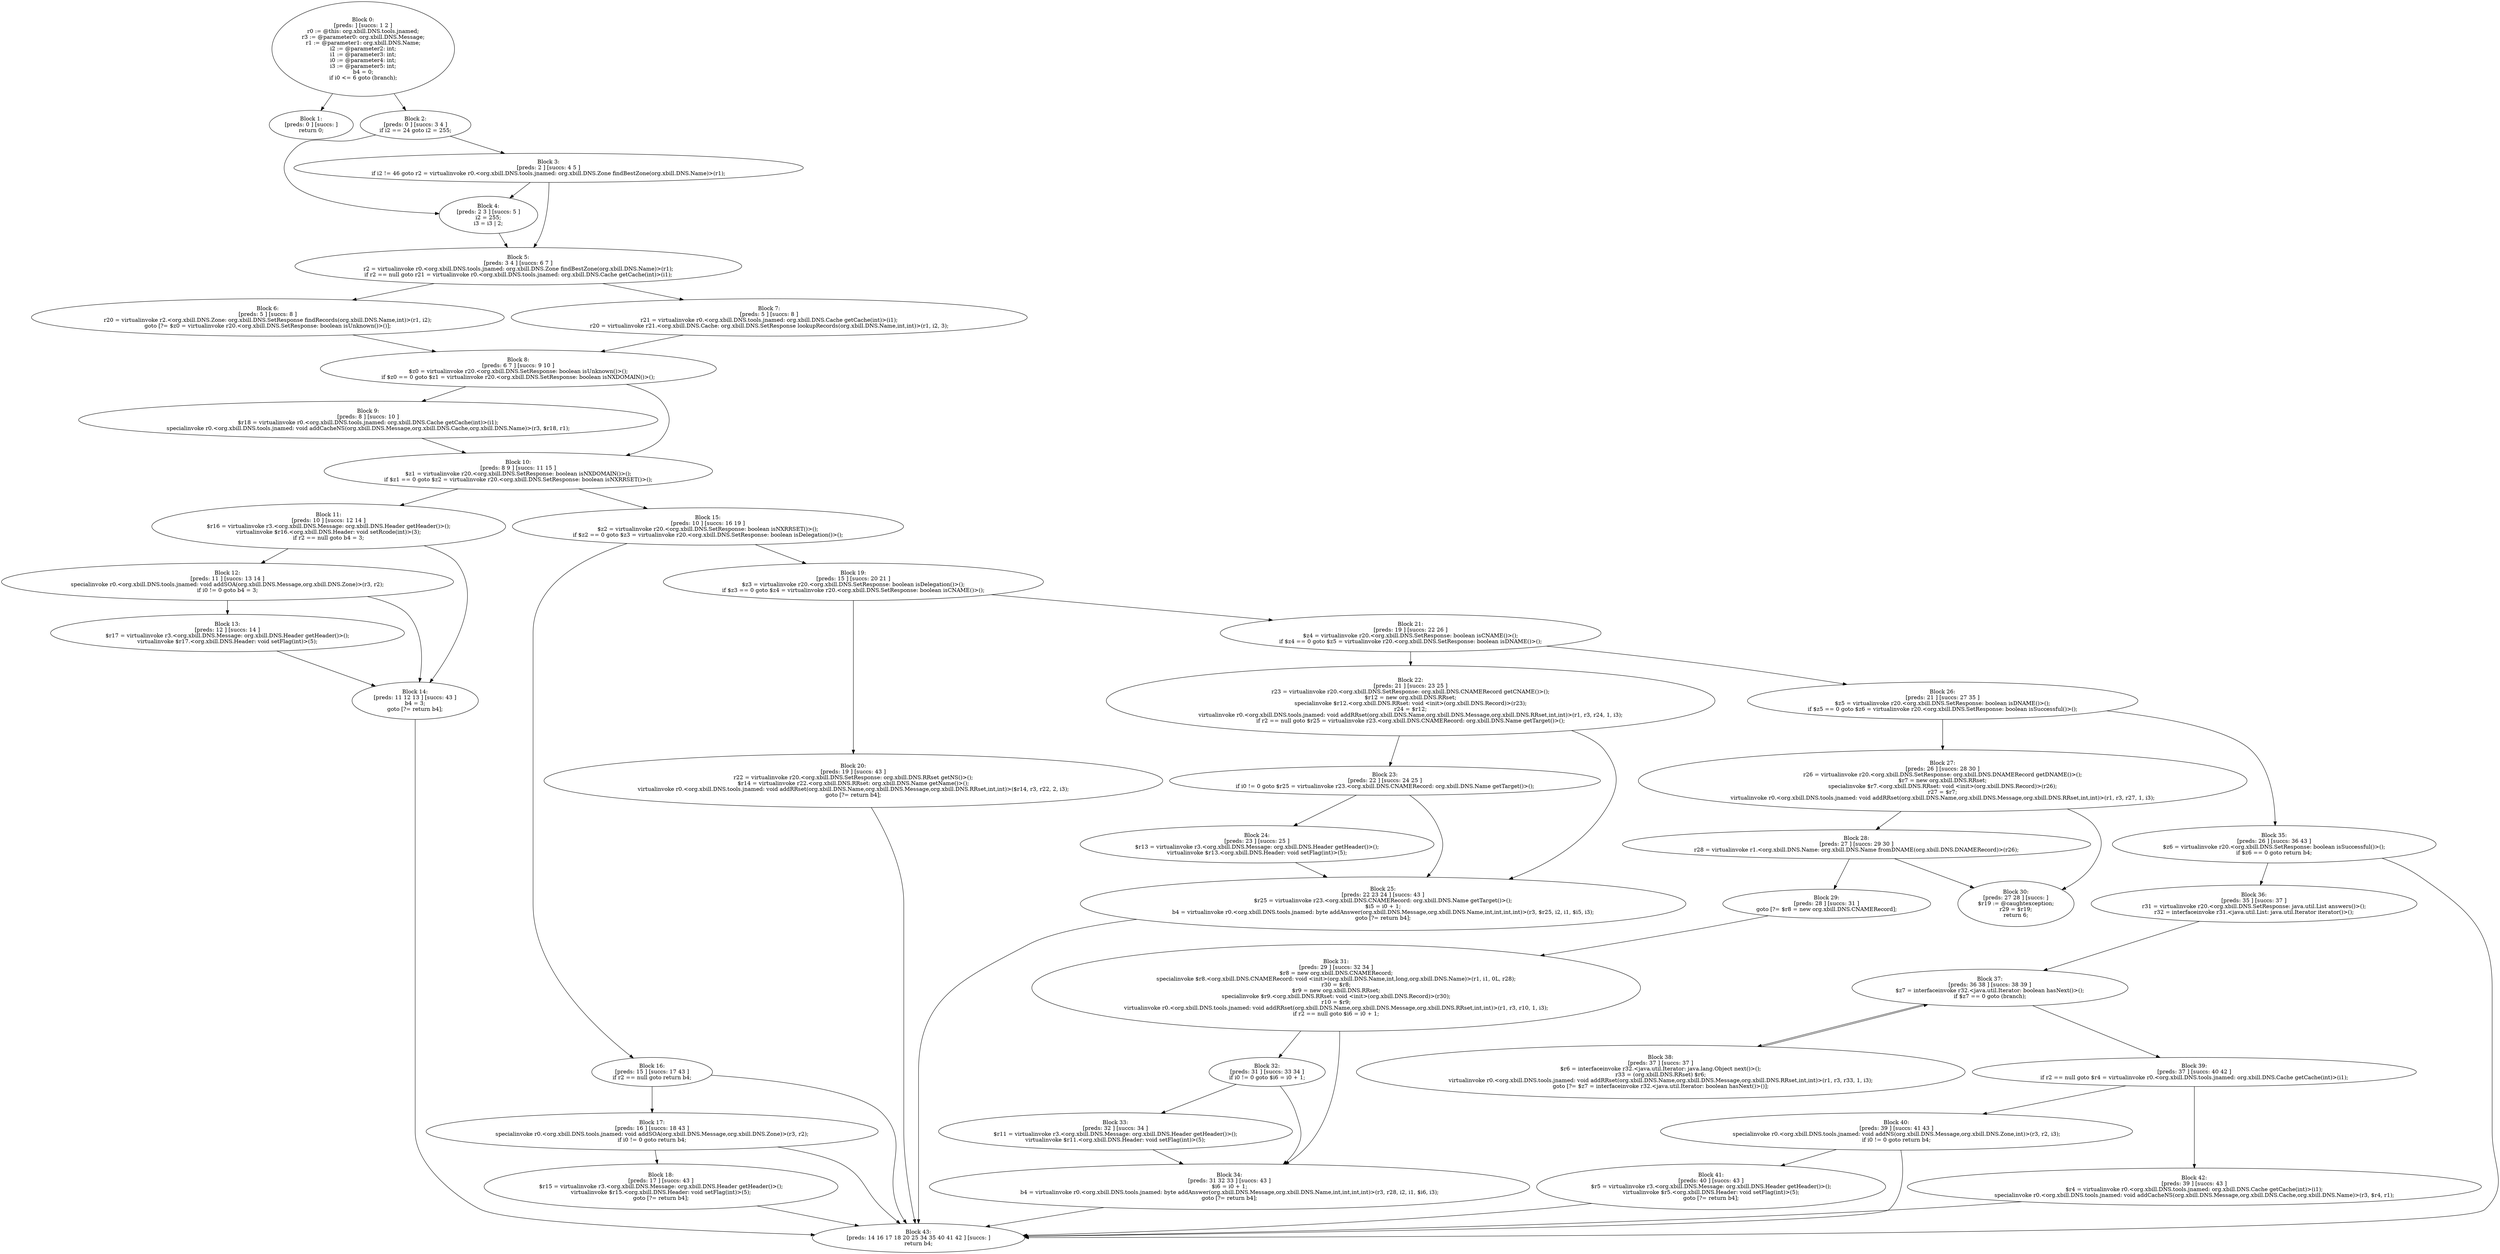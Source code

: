 digraph "unitGraph" {
    "Block 0:
[preds: ] [succs: 1 2 ]
r0 := @this: org.xbill.DNS.tools.jnamed;
r3 := @parameter0: org.xbill.DNS.Message;
r1 := @parameter1: org.xbill.DNS.Name;
i2 := @parameter2: int;
i1 := @parameter3: int;
i0 := @parameter4: int;
i3 := @parameter5: int;
b4 = 0;
if i0 <= 6 goto (branch);
"
    "Block 1:
[preds: 0 ] [succs: ]
return 0;
"
    "Block 2:
[preds: 0 ] [succs: 3 4 ]
if i2 == 24 goto i2 = 255;
"
    "Block 3:
[preds: 2 ] [succs: 4 5 ]
if i2 != 46 goto r2 = virtualinvoke r0.<org.xbill.DNS.tools.jnamed: org.xbill.DNS.Zone findBestZone(org.xbill.DNS.Name)>(r1);
"
    "Block 4:
[preds: 2 3 ] [succs: 5 ]
i2 = 255;
i3 = i3 | 2;
"
    "Block 5:
[preds: 3 4 ] [succs: 6 7 ]
r2 = virtualinvoke r0.<org.xbill.DNS.tools.jnamed: org.xbill.DNS.Zone findBestZone(org.xbill.DNS.Name)>(r1);
if r2 == null goto r21 = virtualinvoke r0.<org.xbill.DNS.tools.jnamed: org.xbill.DNS.Cache getCache(int)>(i1);
"
    "Block 6:
[preds: 5 ] [succs: 8 ]
r20 = virtualinvoke r2.<org.xbill.DNS.Zone: org.xbill.DNS.SetResponse findRecords(org.xbill.DNS.Name,int)>(r1, i2);
goto [?= $z0 = virtualinvoke r20.<org.xbill.DNS.SetResponse: boolean isUnknown()>()];
"
    "Block 7:
[preds: 5 ] [succs: 8 ]
r21 = virtualinvoke r0.<org.xbill.DNS.tools.jnamed: org.xbill.DNS.Cache getCache(int)>(i1);
r20 = virtualinvoke r21.<org.xbill.DNS.Cache: org.xbill.DNS.SetResponse lookupRecords(org.xbill.DNS.Name,int,int)>(r1, i2, 3);
"
    "Block 8:
[preds: 6 7 ] [succs: 9 10 ]
$z0 = virtualinvoke r20.<org.xbill.DNS.SetResponse: boolean isUnknown()>();
if $z0 == 0 goto $z1 = virtualinvoke r20.<org.xbill.DNS.SetResponse: boolean isNXDOMAIN()>();
"
    "Block 9:
[preds: 8 ] [succs: 10 ]
$r18 = virtualinvoke r0.<org.xbill.DNS.tools.jnamed: org.xbill.DNS.Cache getCache(int)>(i1);
specialinvoke r0.<org.xbill.DNS.tools.jnamed: void addCacheNS(org.xbill.DNS.Message,org.xbill.DNS.Cache,org.xbill.DNS.Name)>(r3, $r18, r1);
"
    "Block 10:
[preds: 8 9 ] [succs: 11 15 ]
$z1 = virtualinvoke r20.<org.xbill.DNS.SetResponse: boolean isNXDOMAIN()>();
if $z1 == 0 goto $z2 = virtualinvoke r20.<org.xbill.DNS.SetResponse: boolean isNXRRSET()>();
"
    "Block 11:
[preds: 10 ] [succs: 12 14 ]
$r16 = virtualinvoke r3.<org.xbill.DNS.Message: org.xbill.DNS.Header getHeader()>();
virtualinvoke $r16.<org.xbill.DNS.Header: void setRcode(int)>(3);
if r2 == null goto b4 = 3;
"
    "Block 12:
[preds: 11 ] [succs: 13 14 ]
specialinvoke r0.<org.xbill.DNS.tools.jnamed: void addSOA(org.xbill.DNS.Message,org.xbill.DNS.Zone)>(r3, r2);
if i0 != 0 goto b4 = 3;
"
    "Block 13:
[preds: 12 ] [succs: 14 ]
$r17 = virtualinvoke r3.<org.xbill.DNS.Message: org.xbill.DNS.Header getHeader()>();
virtualinvoke $r17.<org.xbill.DNS.Header: void setFlag(int)>(5);
"
    "Block 14:
[preds: 11 12 13 ] [succs: 43 ]
b4 = 3;
goto [?= return b4];
"
    "Block 15:
[preds: 10 ] [succs: 16 19 ]
$z2 = virtualinvoke r20.<org.xbill.DNS.SetResponse: boolean isNXRRSET()>();
if $z2 == 0 goto $z3 = virtualinvoke r20.<org.xbill.DNS.SetResponse: boolean isDelegation()>();
"
    "Block 16:
[preds: 15 ] [succs: 17 43 ]
if r2 == null goto return b4;
"
    "Block 17:
[preds: 16 ] [succs: 18 43 ]
specialinvoke r0.<org.xbill.DNS.tools.jnamed: void addSOA(org.xbill.DNS.Message,org.xbill.DNS.Zone)>(r3, r2);
if i0 != 0 goto return b4;
"
    "Block 18:
[preds: 17 ] [succs: 43 ]
$r15 = virtualinvoke r3.<org.xbill.DNS.Message: org.xbill.DNS.Header getHeader()>();
virtualinvoke $r15.<org.xbill.DNS.Header: void setFlag(int)>(5);
goto [?= return b4];
"
    "Block 19:
[preds: 15 ] [succs: 20 21 ]
$z3 = virtualinvoke r20.<org.xbill.DNS.SetResponse: boolean isDelegation()>();
if $z3 == 0 goto $z4 = virtualinvoke r20.<org.xbill.DNS.SetResponse: boolean isCNAME()>();
"
    "Block 20:
[preds: 19 ] [succs: 43 ]
r22 = virtualinvoke r20.<org.xbill.DNS.SetResponse: org.xbill.DNS.RRset getNS()>();
$r14 = virtualinvoke r22.<org.xbill.DNS.RRset: org.xbill.DNS.Name getName()>();
virtualinvoke r0.<org.xbill.DNS.tools.jnamed: void addRRset(org.xbill.DNS.Name,org.xbill.DNS.Message,org.xbill.DNS.RRset,int,int)>($r14, r3, r22, 2, i3);
goto [?= return b4];
"
    "Block 21:
[preds: 19 ] [succs: 22 26 ]
$z4 = virtualinvoke r20.<org.xbill.DNS.SetResponse: boolean isCNAME()>();
if $z4 == 0 goto $z5 = virtualinvoke r20.<org.xbill.DNS.SetResponse: boolean isDNAME()>();
"
    "Block 22:
[preds: 21 ] [succs: 23 25 ]
r23 = virtualinvoke r20.<org.xbill.DNS.SetResponse: org.xbill.DNS.CNAMERecord getCNAME()>();
$r12 = new org.xbill.DNS.RRset;
specialinvoke $r12.<org.xbill.DNS.RRset: void <init>(org.xbill.DNS.Record)>(r23);
r24 = $r12;
virtualinvoke r0.<org.xbill.DNS.tools.jnamed: void addRRset(org.xbill.DNS.Name,org.xbill.DNS.Message,org.xbill.DNS.RRset,int,int)>(r1, r3, r24, 1, i3);
if r2 == null goto $r25 = virtualinvoke r23.<org.xbill.DNS.CNAMERecord: org.xbill.DNS.Name getTarget()>();
"
    "Block 23:
[preds: 22 ] [succs: 24 25 ]
if i0 != 0 goto $r25 = virtualinvoke r23.<org.xbill.DNS.CNAMERecord: org.xbill.DNS.Name getTarget()>();
"
    "Block 24:
[preds: 23 ] [succs: 25 ]
$r13 = virtualinvoke r3.<org.xbill.DNS.Message: org.xbill.DNS.Header getHeader()>();
virtualinvoke $r13.<org.xbill.DNS.Header: void setFlag(int)>(5);
"
    "Block 25:
[preds: 22 23 24 ] [succs: 43 ]
$r25 = virtualinvoke r23.<org.xbill.DNS.CNAMERecord: org.xbill.DNS.Name getTarget()>();
$i5 = i0 + 1;
b4 = virtualinvoke r0.<org.xbill.DNS.tools.jnamed: byte addAnswer(org.xbill.DNS.Message,org.xbill.DNS.Name,int,int,int,int)>(r3, $r25, i2, i1, $i5, i3);
goto [?= return b4];
"
    "Block 26:
[preds: 21 ] [succs: 27 35 ]
$z5 = virtualinvoke r20.<org.xbill.DNS.SetResponse: boolean isDNAME()>();
if $z5 == 0 goto $z6 = virtualinvoke r20.<org.xbill.DNS.SetResponse: boolean isSuccessful()>();
"
    "Block 27:
[preds: 26 ] [succs: 28 30 ]
r26 = virtualinvoke r20.<org.xbill.DNS.SetResponse: org.xbill.DNS.DNAMERecord getDNAME()>();
$r7 = new org.xbill.DNS.RRset;
specialinvoke $r7.<org.xbill.DNS.RRset: void <init>(org.xbill.DNS.Record)>(r26);
r27 = $r7;
virtualinvoke r0.<org.xbill.DNS.tools.jnamed: void addRRset(org.xbill.DNS.Name,org.xbill.DNS.Message,org.xbill.DNS.RRset,int,int)>(r1, r3, r27, 1, i3);
"
    "Block 28:
[preds: 27 ] [succs: 29 30 ]
r28 = virtualinvoke r1.<org.xbill.DNS.Name: org.xbill.DNS.Name fromDNAME(org.xbill.DNS.DNAMERecord)>(r26);
"
    "Block 29:
[preds: 28 ] [succs: 31 ]
goto [?= $r8 = new org.xbill.DNS.CNAMERecord];
"
    "Block 30:
[preds: 27 28 ] [succs: ]
$r19 := @caughtexception;
r29 = $r19;
return 6;
"
    "Block 31:
[preds: 29 ] [succs: 32 34 ]
$r8 = new org.xbill.DNS.CNAMERecord;
specialinvoke $r8.<org.xbill.DNS.CNAMERecord: void <init>(org.xbill.DNS.Name,int,long,org.xbill.DNS.Name)>(r1, i1, 0L, r28);
r30 = $r8;
$r9 = new org.xbill.DNS.RRset;
specialinvoke $r9.<org.xbill.DNS.RRset: void <init>(org.xbill.DNS.Record)>(r30);
r10 = $r9;
virtualinvoke r0.<org.xbill.DNS.tools.jnamed: void addRRset(org.xbill.DNS.Name,org.xbill.DNS.Message,org.xbill.DNS.RRset,int,int)>(r1, r3, r10, 1, i3);
if r2 == null goto $i6 = i0 + 1;
"
    "Block 32:
[preds: 31 ] [succs: 33 34 ]
if i0 != 0 goto $i6 = i0 + 1;
"
    "Block 33:
[preds: 32 ] [succs: 34 ]
$r11 = virtualinvoke r3.<org.xbill.DNS.Message: org.xbill.DNS.Header getHeader()>();
virtualinvoke $r11.<org.xbill.DNS.Header: void setFlag(int)>(5);
"
    "Block 34:
[preds: 31 32 33 ] [succs: 43 ]
$i6 = i0 + 1;
b4 = virtualinvoke r0.<org.xbill.DNS.tools.jnamed: byte addAnswer(org.xbill.DNS.Message,org.xbill.DNS.Name,int,int,int,int)>(r3, r28, i2, i1, $i6, i3);
goto [?= return b4];
"
    "Block 35:
[preds: 26 ] [succs: 36 43 ]
$z6 = virtualinvoke r20.<org.xbill.DNS.SetResponse: boolean isSuccessful()>();
if $z6 == 0 goto return b4;
"
    "Block 36:
[preds: 35 ] [succs: 37 ]
r31 = virtualinvoke r20.<org.xbill.DNS.SetResponse: java.util.List answers()>();
r32 = interfaceinvoke r31.<java.util.List: java.util.Iterator iterator()>();
"
    "Block 37:
[preds: 36 38 ] [succs: 38 39 ]
$z7 = interfaceinvoke r32.<java.util.Iterator: boolean hasNext()>();
if $z7 == 0 goto (branch);
"
    "Block 38:
[preds: 37 ] [succs: 37 ]
$r6 = interfaceinvoke r32.<java.util.Iterator: java.lang.Object next()>();
r33 = (org.xbill.DNS.RRset) $r6;
virtualinvoke r0.<org.xbill.DNS.tools.jnamed: void addRRset(org.xbill.DNS.Name,org.xbill.DNS.Message,org.xbill.DNS.RRset,int,int)>(r1, r3, r33, 1, i3);
goto [?= $z7 = interfaceinvoke r32.<java.util.Iterator: boolean hasNext()>()];
"
    "Block 39:
[preds: 37 ] [succs: 40 42 ]
if r2 == null goto $r4 = virtualinvoke r0.<org.xbill.DNS.tools.jnamed: org.xbill.DNS.Cache getCache(int)>(i1);
"
    "Block 40:
[preds: 39 ] [succs: 41 43 ]
specialinvoke r0.<org.xbill.DNS.tools.jnamed: void addNS(org.xbill.DNS.Message,org.xbill.DNS.Zone,int)>(r3, r2, i3);
if i0 != 0 goto return b4;
"
    "Block 41:
[preds: 40 ] [succs: 43 ]
$r5 = virtualinvoke r3.<org.xbill.DNS.Message: org.xbill.DNS.Header getHeader()>();
virtualinvoke $r5.<org.xbill.DNS.Header: void setFlag(int)>(5);
goto [?= return b4];
"
    "Block 42:
[preds: 39 ] [succs: 43 ]
$r4 = virtualinvoke r0.<org.xbill.DNS.tools.jnamed: org.xbill.DNS.Cache getCache(int)>(i1);
specialinvoke r0.<org.xbill.DNS.tools.jnamed: void addCacheNS(org.xbill.DNS.Message,org.xbill.DNS.Cache,org.xbill.DNS.Name)>(r3, $r4, r1);
"
    "Block 43:
[preds: 14 16 17 18 20 25 34 35 40 41 42 ] [succs: ]
return b4;
"
    "Block 0:
[preds: ] [succs: 1 2 ]
r0 := @this: org.xbill.DNS.tools.jnamed;
r3 := @parameter0: org.xbill.DNS.Message;
r1 := @parameter1: org.xbill.DNS.Name;
i2 := @parameter2: int;
i1 := @parameter3: int;
i0 := @parameter4: int;
i3 := @parameter5: int;
b4 = 0;
if i0 <= 6 goto (branch);
"->"Block 1:
[preds: 0 ] [succs: ]
return 0;
";
    "Block 0:
[preds: ] [succs: 1 2 ]
r0 := @this: org.xbill.DNS.tools.jnamed;
r3 := @parameter0: org.xbill.DNS.Message;
r1 := @parameter1: org.xbill.DNS.Name;
i2 := @parameter2: int;
i1 := @parameter3: int;
i0 := @parameter4: int;
i3 := @parameter5: int;
b4 = 0;
if i0 <= 6 goto (branch);
"->"Block 2:
[preds: 0 ] [succs: 3 4 ]
if i2 == 24 goto i2 = 255;
";
    "Block 2:
[preds: 0 ] [succs: 3 4 ]
if i2 == 24 goto i2 = 255;
"->"Block 3:
[preds: 2 ] [succs: 4 5 ]
if i2 != 46 goto r2 = virtualinvoke r0.<org.xbill.DNS.tools.jnamed: org.xbill.DNS.Zone findBestZone(org.xbill.DNS.Name)>(r1);
";
    "Block 2:
[preds: 0 ] [succs: 3 4 ]
if i2 == 24 goto i2 = 255;
"->"Block 4:
[preds: 2 3 ] [succs: 5 ]
i2 = 255;
i3 = i3 | 2;
";
    "Block 3:
[preds: 2 ] [succs: 4 5 ]
if i2 != 46 goto r2 = virtualinvoke r0.<org.xbill.DNS.tools.jnamed: org.xbill.DNS.Zone findBestZone(org.xbill.DNS.Name)>(r1);
"->"Block 4:
[preds: 2 3 ] [succs: 5 ]
i2 = 255;
i3 = i3 | 2;
";
    "Block 3:
[preds: 2 ] [succs: 4 5 ]
if i2 != 46 goto r2 = virtualinvoke r0.<org.xbill.DNS.tools.jnamed: org.xbill.DNS.Zone findBestZone(org.xbill.DNS.Name)>(r1);
"->"Block 5:
[preds: 3 4 ] [succs: 6 7 ]
r2 = virtualinvoke r0.<org.xbill.DNS.tools.jnamed: org.xbill.DNS.Zone findBestZone(org.xbill.DNS.Name)>(r1);
if r2 == null goto r21 = virtualinvoke r0.<org.xbill.DNS.tools.jnamed: org.xbill.DNS.Cache getCache(int)>(i1);
";
    "Block 4:
[preds: 2 3 ] [succs: 5 ]
i2 = 255;
i3 = i3 | 2;
"->"Block 5:
[preds: 3 4 ] [succs: 6 7 ]
r2 = virtualinvoke r0.<org.xbill.DNS.tools.jnamed: org.xbill.DNS.Zone findBestZone(org.xbill.DNS.Name)>(r1);
if r2 == null goto r21 = virtualinvoke r0.<org.xbill.DNS.tools.jnamed: org.xbill.DNS.Cache getCache(int)>(i1);
";
    "Block 5:
[preds: 3 4 ] [succs: 6 7 ]
r2 = virtualinvoke r0.<org.xbill.DNS.tools.jnamed: org.xbill.DNS.Zone findBestZone(org.xbill.DNS.Name)>(r1);
if r2 == null goto r21 = virtualinvoke r0.<org.xbill.DNS.tools.jnamed: org.xbill.DNS.Cache getCache(int)>(i1);
"->"Block 6:
[preds: 5 ] [succs: 8 ]
r20 = virtualinvoke r2.<org.xbill.DNS.Zone: org.xbill.DNS.SetResponse findRecords(org.xbill.DNS.Name,int)>(r1, i2);
goto [?= $z0 = virtualinvoke r20.<org.xbill.DNS.SetResponse: boolean isUnknown()>()];
";
    "Block 5:
[preds: 3 4 ] [succs: 6 7 ]
r2 = virtualinvoke r0.<org.xbill.DNS.tools.jnamed: org.xbill.DNS.Zone findBestZone(org.xbill.DNS.Name)>(r1);
if r2 == null goto r21 = virtualinvoke r0.<org.xbill.DNS.tools.jnamed: org.xbill.DNS.Cache getCache(int)>(i1);
"->"Block 7:
[preds: 5 ] [succs: 8 ]
r21 = virtualinvoke r0.<org.xbill.DNS.tools.jnamed: org.xbill.DNS.Cache getCache(int)>(i1);
r20 = virtualinvoke r21.<org.xbill.DNS.Cache: org.xbill.DNS.SetResponse lookupRecords(org.xbill.DNS.Name,int,int)>(r1, i2, 3);
";
    "Block 6:
[preds: 5 ] [succs: 8 ]
r20 = virtualinvoke r2.<org.xbill.DNS.Zone: org.xbill.DNS.SetResponse findRecords(org.xbill.DNS.Name,int)>(r1, i2);
goto [?= $z0 = virtualinvoke r20.<org.xbill.DNS.SetResponse: boolean isUnknown()>()];
"->"Block 8:
[preds: 6 7 ] [succs: 9 10 ]
$z0 = virtualinvoke r20.<org.xbill.DNS.SetResponse: boolean isUnknown()>();
if $z0 == 0 goto $z1 = virtualinvoke r20.<org.xbill.DNS.SetResponse: boolean isNXDOMAIN()>();
";
    "Block 7:
[preds: 5 ] [succs: 8 ]
r21 = virtualinvoke r0.<org.xbill.DNS.tools.jnamed: org.xbill.DNS.Cache getCache(int)>(i1);
r20 = virtualinvoke r21.<org.xbill.DNS.Cache: org.xbill.DNS.SetResponse lookupRecords(org.xbill.DNS.Name,int,int)>(r1, i2, 3);
"->"Block 8:
[preds: 6 7 ] [succs: 9 10 ]
$z0 = virtualinvoke r20.<org.xbill.DNS.SetResponse: boolean isUnknown()>();
if $z0 == 0 goto $z1 = virtualinvoke r20.<org.xbill.DNS.SetResponse: boolean isNXDOMAIN()>();
";
    "Block 8:
[preds: 6 7 ] [succs: 9 10 ]
$z0 = virtualinvoke r20.<org.xbill.DNS.SetResponse: boolean isUnknown()>();
if $z0 == 0 goto $z1 = virtualinvoke r20.<org.xbill.DNS.SetResponse: boolean isNXDOMAIN()>();
"->"Block 9:
[preds: 8 ] [succs: 10 ]
$r18 = virtualinvoke r0.<org.xbill.DNS.tools.jnamed: org.xbill.DNS.Cache getCache(int)>(i1);
specialinvoke r0.<org.xbill.DNS.tools.jnamed: void addCacheNS(org.xbill.DNS.Message,org.xbill.DNS.Cache,org.xbill.DNS.Name)>(r3, $r18, r1);
";
    "Block 8:
[preds: 6 7 ] [succs: 9 10 ]
$z0 = virtualinvoke r20.<org.xbill.DNS.SetResponse: boolean isUnknown()>();
if $z0 == 0 goto $z1 = virtualinvoke r20.<org.xbill.DNS.SetResponse: boolean isNXDOMAIN()>();
"->"Block 10:
[preds: 8 9 ] [succs: 11 15 ]
$z1 = virtualinvoke r20.<org.xbill.DNS.SetResponse: boolean isNXDOMAIN()>();
if $z1 == 0 goto $z2 = virtualinvoke r20.<org.xbill.DNS.SetResponse: boolean isNXRRSET()>();
";
    "Block 9:
[preds: 8 ] [succs: 10 ]
$r18 = virtualinvoke r0.<org.xbill.DNS.tools.jnamed: org.xbill.DNS.Cache getCache(int)>(i1);
specialinvoke r0.<org.xbill.DNS.tools.jnamed: void addCacheNS(org.xbill.DNS.Message,org.xbill.DNS.Cache,org.xbill.DNS.Name)>(r3, $r18, r1);
"->"Block 10:
[preds: 8 9 ] [succs: 11 15 ]
$z1 = virtualinvoke r20.<org.xbill.DNS.SetResponse: boolean isNXDOMAIN()>();
if $z1 == 0 goto $z2 = virtualinvoke r20.<org.xbill.DNS.SetResponse: boolean isNXRRSET()>();
";
    "Block 10:
[preds: 8 9 ] [succs: 11 15 ]
$z1 = virtualinvoke r20.<org.xbill.DNS.SetResponse: boolean isNXDOMAIN()>();
if $z1 == 0 goto $z2 = virtualinvoke r20.<org.xbill.DNS.SetResponse: boolean isNXRRSET()>();
"->"Block 11:
[preds: 10 ] [succs: 12 14 ]
$r16 = virtualinvoke r3.<org.xbill.DNS.Message: org.xbill.DNS.Header getHeader()>();
virtualinvoke $r16.<org.xbill.DNS.Header: void setRcode(int)>(3);
if r2 == null goto b4 = 3;
";
    "Block 10:
[preds: 8 9 ] [succs: 11 15 ]
$z1 = virtualinvoke r20.<org.xbill.DNS.SetResponse: boolean isNXDOMAIN()>();
if $z1 == 0 goto $z2 = virtualinvoke r20.<org.xbill.DNS.SetResponse: boolean isNXRRSET()>();
"->"Block 15:
[preds: 10 ] [succs: 16 19 ]
$z2 = virtualinvoke r20.<org.xbill.DNS.SetResponse: boolean isNXRRSET()>();
if $z2 == 0 goto $z3 = virtualinvoke r20.<org.xbill.DNS.SetResponse: boolean isDelegation()>();
";
    "Block 11:
[preds: 10 ] [succs: 12 14 ]
$r16 = virtualinvoke r3.<org.xbill.DNS.Message: org.xbill.DNS.Header getHeader()>();
virtualinvoke $r16.<org.xbill.DNS.Header: void setRcode(int)>(3);
if r2 == null goto b4 = 3;
"->"Block 12:
[preds: 11 ] [succs: 13 14 ]
specialinvoke r0.<org.xbill.DNS.tools.jnamed: void addSOA(org.xbill.DNS.Message,org.xbill.DNS.Zone)>(r3, r2);
if i0 != 0 goto b4 = 3;
";
    "Block 11:
[preds: 10 ] [succs: 12 14 ]
$r16 = virtualinvoke r3.<org.xbill.DNS.Message: org.xbill.DNS.Header getHeader()>();
virtualinvoke $r16.<org.xbill.DNS.Header: void setRcode(int)>(3);
if r2 == null goto b4 = 3;
"->"Block 14:
[preds: 11 12 13 ] [succs: 43 ]
b4 = 3;
goto [?= return b4];
";
    "Block 12:
[preds: 11 ] [succs: 13 14 ]
specialinvoke r0.<org.xbill.DNS.tools.jnamed: void addSOA(org.xbill.DNS.Message,org.xbill.DNS.Zone)>(r3, r2);
if i0 != 0 goto b4 = 3;
"->"Block 13:
[preds: 12 ] [succs: 14 ]
$r17 = virtualinvoke r3.<org.xbill.DNS.Message: org.xbill.DNS.Header getHeader()>();
virtualinvoke $r17.<org.xbill.DNS.Header: void setFlag(int)>(5);
";
    "Block 12:
[preds: 11 ] [succs: 13 14 ]
specialinvoke r0.<org.xbill.DNS.tools.jnamed: void addSOA(org.xbill.DNS.Message,org.xbill.DNS.Zone)>(r3, r2);
if i0 != 0 goto b4 = 3;
"->"Block 14:
[preds: 11 12 13 ] [succs: 43 ]
b4 = 3;
goto [?= return b4];
";
    "Block 13:
[preds: 12 ] [succs: 14 ]
$r17 = virtualinvoke r3.<org.xbill.DNS.Message: org.xbill.DNS.Header getHeader()>();
virtualinvoke $r17.<org.xbill.DNS.Header: void setFlag(int)>(5);
"->"Block 14:
[preds: 11 12 13 ] [succs: 43 ]
b4 = 3;
goto [?= return b4];
";
    "Block 14:
[preds: 11 12 13 ] [succs: 43 ]
b4 = 3;
goto [?= return b4];
"->"Block 43:
[preds: 14 16 17 18 20 25 34 35 40 41 42 ] [succs: ]
return b4;
";
    "Block 15:
[preds: 10 ] [succs: 16 19 ]
$z2 = virtualinvoke r20.<org.xbill.DNS.SetResponse: boolean isNXRRSET()>();
if $z2 == 0 goto $z3 = virtualinvoke r20.<org.xbill.DNS.SetResponse: boolean isDelegation()>();
"->"Block 16:
[preds: 15 ] [succs: 17 43 ]
if r2 == null goto return b4;
";
    "Block 15:
[preds: 10 ] [succs: 16 19 ]
$z2 = virtualinvoke r20.<org.xbill.DNS.SetResponse: boolean isNXRRSET()>();
if $z2 == 0 goto $z3 = virtualinvoke r20.<org.xbill.DNS.SetResponse: boolean isDelegation()>();
"->"Block 19:
[preds: 15 ] [succs: 20 21 ]
$z3 = virtualinvoke r20.<org.xbill.DNS.SetResponse: boolean isDelegation()>();
if $z3 == 0 goto $z4 = virtualinvoke r20.<org.xbill.DNS.SetResponse: boolean isCNAME()>();
";
    "Block 16:
[preds: 15 ] [succs: 17 43 ]
if r2 == null goto return b4;
"->"Block 17:
[preds: 16 ] [succs: 18 43 ]
specialinvoke r0.<org.xbill.DNS.tools.jnamed: void addSOA(org.xbill.DNS.Message,org.xbill.DNS.Zone)>(r3, r2);
if i0 != 0 goto return b4;
";
    "Block 16:
[preds: 15 ] [succs: 17 43 ]
if r2 == null goto return b4;
"->"Block 43:
[preds: 14 16 17 18 20 25 34 35 40 41 42 ] [succs: ]
return b4;
";
    "Block 17:
[preds: 16 ] [succs: 18 43 ]
specialinvoke r0.<org.xbill.DNS.tools.jnamed: void addSOA(org.xbill.DNS.Message,org.xbill.DNS.Zone)>(r3, r2);
if i0 != 0 goto return b4;
"->"Block 18:
[preds: 17 ] [succs: 43 ]
$r15 = virtualinvoke r3.<org.xbill.DNS.Message: org.xbill.DNS.Header getHeader()>();
virtualinvoke $r15.<org.xbill.DNS.Header: void setFlag(int)>(5);
goto [?= return b4];
";
    "Block 17:
[preds: 16 ] [succs: 18 43 ]
specialinvoke r0.<org.xbill.DNS.tools.jnamed: void addSOA(org.xbill.DNS.Message,org.xbill.DNS.Zone)>(r3, r2);
if i0 != 0 goto return b4;
"->"Block 43:
[preds: 14 16 17 18 20 25 34 35 40 41 42 ] [succs: ]
return b4;
";
    "Block 18:
[preds: 17 ] [succs: 43 ]
$r15 = virtualinvoke r3.<org.xbill.DNS.Message: org.xbill.DNS.Header getHeader()>();
virtualinvoke $r15.<org.xbill.DNS.Header: void setFlag(int)>(5);
goto [?= return b4];
"->"Block 43:
[preds: 14 16 17 18 20 25 34 35 40 41 42 ] [succs: ]
return b4;
";
    "Block 19:
[preds: 15 ] [succs: 20 21 ]
$z3 = virtualinvoke r20.<org.xbill.DNS.SetResponse: boolean isDelegation()>();
if $z3 == 0 goto $z4 = virtualinvoke r20.<org.xbill.DNS.SetResponse: boolean isCNAME()>();
"->"Block 20:
[preds: 19 ] [succs: 43 ]
r22 = virtualinvoke r20.<org.xbill.DNS.SetResponse: org.xbill.DNS.RRset getNS()>();
$r14 = virtualinvoke r22.<org.xbill.DNS.RRset: org.xbill.DNS.Name getName()>();
virtualinvoke r0.<org.xbill.DNS.tools.jnamed: void addRRset(org.xbill.DNS.Name,org.xbill.DNS.Message,org.xbill.DNS.RRset,int,int)>($r14, r3, r22, 2, i3);
goto [?= return b4];
";
    "Block 19:
[preds: 15 ] [succs: 20 21 ]
$z3 = virtualinvoke r20.<org.xbill.DNS.SetResponse: boolean isDelegation()>();
if $z3 == 0 goto $z4 = virtualinvoke r20.<org.xbill.DNS.SetResponse: boolean isCNAME()>();
"->"Block 21:
[preds: 19 ] [succs: 22 26 ]
$z4 = virtualinvoke r20.<org.xbill.DNS.SetResponse: boolean isCNAME()>();
if $z4 == 0 goto $z5 = virtualinvoke r20.<org.xbill.DNS.SetResponse: boolean isDNAME()>();
";
    "Block 20:
[preds: 19 ] [succs: 43 ]
r22 = virtualinvoke r20.<org.xbill.DNS.SetResponse: org.xbill.DNS.RRset getNS()>();
$r14 = virtualinvoke r22.<org.xbill.DNS.RRset: org.xbill.DNS.Name getName()>();
virtualinvoke r0.<org.xbill.DNS.tools.jnamed: void addRRset(org.xbill.DNS.Name,org.xbill.DNS.Message,org.xbill.DNS.RRset,int,int)>($r14, r3, r22, 2, i3);
goto [?= return b4];
"->"Block 43:
[preds: 14 16 17 18 20 25 34 35 40 41 42 ] [succs: ]
return b4;
";
    "Block 21:
[preds: 19 ] [succs: 22 26 ]
$z4 = virtualinvoke r20.<org.xbill.DNS.SetResponse: boolean isCNAME()>();
if $z4 == 0 goto $z5 = virtualinvoke r20.<org.xbill.DNS.SetResponse: boolean isDNAME()>();
"->"Block 22:
[preds: 21 ] [succs: 23 25 ]
r23 = virtualinvoke r20.<org.xbill.DNS.SetResponse: org.xbill.DNS.CNAMERecord getCNAME()>();
$r12 = new org.xbill.DNS.RRset;
specialinvoke $r12.<org.xbill.DNS.RRset: void <init>(org.xbill.DNS.Record)>(r23);
r24 = $r12;
virtualinvoke r0.<org.xbill.DNS.tools.jnamed: void addRRset(org.xbill.DNS.Name,org.xbill.DNS.Message,org.xbill.DNS.RRset,int,int)>(r1, r3, r24, 1, i3);
if r2 == null goto $r25 = virtualinvoke r23.<org.xbill.DNS.CNAMERecord: org.xbill.DNS.Name getTarget()>();
";
    "Block 21:
[preds: 19 ] [succs: 22 26 ]
$z4 = virtualinvoke r20.<org.xbill.DNS.SetResponse: boolean isCNAME()>();
if $z4 == 0 goto $z5 = virtualinvoke r20.<org.xbill.DNS.SetResponse: boolean isDNAME()>();
"->"Block 26:
[preds: 21 ] [succs: 27 35 ]
$z5 = virtualinvoke r20.<org.xbill.DNS.SetResponse: boolean isDNAME()>();
if $z5 == 0 goto $z6 = virtualinvoke r20.<org.xbill.DNS.SetResponse: boolean isSuccessful()>();
";
    "Block 22:
[preds: 21 ] [succs: 23 25 ]
r23 = virtualinvoke r20.<org.xbill.DNS.SetResponse: org.xbill.DNS.CNAMERecord getCNAME()>();
$r12 = new org.xbill.DNS.RRset;
specialinvoke $r12.<org.xbill.DNS.RRset: void <init>(org.xbill.DNS.Record)>(r23);
r24 = $r12;
virtualinvoke r0.<org.xbill.DNS.tools.jnamed: void addRRset(org.xbill.DNS.Name,org.xbill.DNS.Message,org.xbill.DNS.RRset,int,int)>(r1, r3, r24, 1, i3);
if r2 == null goto $r25 = virtualinvoke r23.<org.xbill.DNS.CNAMERecord: org.xbill.DNS.Name getTarget()>();
"->"Block 23:
[preds: 22 ] [succs: 24 25 ]
if i0 != 0 goto $r25 = virtualinvoke r23.<org.xbill.DNS.CNAMERecord: org.xbill.DNS.Name getTarget()>();
";
    "Block 22:
[preds: 21 ] [succs: 23 25 ]
r23 = virtualinvoke r20.<org.xbill.DNS.SetResponse: org.xbill.DNS.CNAMERecord getCNAME()>();
$r12 = new org.xbill.DNS.RRset;
specialinvoke $r12.<org.xbill.DNS.RRset: void <init>(org.xbill.DNS.Record)>(r23);
r24 = $r12;
virtualinvoke r0.<org.xbill.DNS.tools.jnamed: void addRRset(org.xbill.DNS.Name,org.xbill.DNS.Message,org.xbill.DNS.RRset,int,int)>(r1, r3, r24, 1, i3);
if r2 == null goto $r25 = virtualinvoke r23.<org.xbill.DNS.CNAMERecord: org.xbill.DNS.Name getTarget()>();
"->"Block 25:
[preds: 22 23 24 ] [succs: 43 ]
$r25 = virtualinvoke r23.<org.xbill.DNS.CNAMERecord: org.xbill.DNS.Name getTarget()>();
$i5 = i0 + 1;
b4 = virtualinvoke r0.<org.xbill.DNS.tools.jnamed: byte addAnswer(org.xbill.DNS.Message,org.xbill.DNS.Name,int,int,int,int)>(r3, $r25, i2, i1, $i5, i3);
goto [?= return b4];
";
    "Block 23:
[preds: 22 ] [succs: 24 25 ]
if i0 != 0 goto $r25 = virtualinvoke r23.<org.xbill.DNS.CNAMERecord: org.xbill.DNS.Name getTarget()>();
"->"Block 24:
[preds: 23 ] [succs: 25 ]
$r13 = virtualinvoke r3.<org.xbill.DNS.Message: org.xbill.DNS.Header getHeader()>();
virtualinvoke $r13.<org.xbill.DNS.Header: void setFlag(int)>(5);
";
    "Block 23:
[preds: 22 ] [succs: 24 25 ]
if i0 != 0 goto $r25 = virtualinvoke r23.<org.xbill.DNS.CNAMERecord: org.xbill.DNS.Name getTarget()>();
"->"Block 25:
[preds: 22 23 24 ] [succs: 43 ]
$r25 = virtualinvoke r23.<org.xbill.DNS.CNAMERecord: org.xbill.DNS.Name getTarget()>();
$i5 = i0 + 1;
b4 = virtualinvoke r0.<org.xbill.DNS.tools.jnamed: byte addAnswer(org.xbill.DNS.Message,org.xbill.DNS.Name,int,int,int,int)>(r3, $r25, i2, i1, $i5, i3);
goto [?= return b4];
";
    "Block 24:
[preds: 23 ] [succs: 25 ]
$r13 = virtualinvoke r3.<org.xbill.DNS.Message: org.xbill.DNS.Header getHeader()>();
virtualinvoke $r13.<org.xbill.DNS.Header: void setFlag(int)>(5);
"->"Block 25:
[preds: 22 23 24 ] [succs: 43 ]
$r25 = virtualinvoke r23.<org.xbill.DNS.CNAMERecord: org.xbill.DNS.Name getTarget()>();
$i5 = i0 + 1;
b4 = virtualinvoke r0.<org.xbill.DNS.tools.jnamed: byte addAnswer(org.xbill.DNS.Message,org.xbill.DNS.Name,int,int,int,int)>(r3, $r25, i2, i1, $i5, i3);
goto [?= return b4];
";
    "Block 25:
[preds: 22 23 24 ] [succs: 43 ]
$r25 = virtualinvoke r23.<org.xbill.DNS.CNAMERecord: org.xbill.DNS.Name getTarget()>();
$i5 = i0 + 1;
b4 = virtualinvoke r0.<org.xbill.DNS.tools.jnamed: byte addAnswer(org.xbill.DNS.Message,org.xbill.DNS.Name,int,int,int,int)>(r3, $r25, i2, i1, $i5, i3);
goto [?= return b4];
"->"Block 43:
[preds: 14 16 17 18 20 25 34 35 40 41 42 ] [succs: ]
return b4;
";
    "Block 26:
[preds: 21 ] [succs: 27 35 ]
$z5 = virtualinvoke r20.<org.xbill.DNS.SetResponse: boolean isDNAME()>();
if $z5 == 0 goto $z6 = virtualinvoke r20.<org.xbill.DNS.SetResponse: boolean isSuccessful()>();
"->"Block 27:
[preds: 26 ] [succs: 28 30 ]
r26 = virtualinvoke r20.<org.xbill.DNS.SetResponse: org.xbill.DNS.DNAMERecord getDNAME()>();
$r7 = new org.xbill.DNS.RRset;
specialinvoke $r7.<org.xbill.DNS.RRset: void <init>(org.xbill.DNS.Record)>(r26);
r27 = $r7;
virtualinvoke r0.<org.xbill.DNS.tools.jnamed: void addRRset(org.xbill.DNS.Name,org.xbill.DNS.Message,org.xbill.DNS.RRset,int,int)>(r1, r3, r27, 1, i3);
";
    "Block 26:
[preds: 21 ] [succs: 27 35 ]
$z5 = virtualinvoke r20.<org.xbill.DNS.SetResponse: boolean isDNAME()>();
if $z5 == 0 goto $z6 = virtualinvoke r20.<org.xbill.DNS.SetResponse: boolean isSuccessful()>();
"->"Block 35:
[preds: 26 ] [succs: 36 43 ]
$z6 = virtualinvoke r20.<org.xbill.DNS.SetResponse: boolean isSuccessful()>();
if $z6 == 0 goto return b4;
";
    "Block 27:
[preds: 26 ] [succs: 28 30 ]
r26 = virtualinvoke r20.<org.xbill.DNS.SetResponse: org.xbill.DNS.DNAMERecord getDNAME()>();
$r7 = new org.xbill.DNS.RRset;
specialinvoke $r7.<org.xbill.DNS.RRset: void <init>(org.xbill.DNS.Record)>(r26);
r27 = $r7;
virtualinvoke r0.<org.xbill.DNS.tools.jnamed: void addRRset(org.xbill.DNS.Name,org.xbill.DNS.Message,org.xbill.DNS.RRset,int,int)>(r1, r3, r27, 1, i3);
"->"Block 28:
[preds: 27 ] [succs: 29 30 ]
r28 = virtualinvoke r1.<org.xbill.DNS.Name: org.xbill.DNS.Name fromDNAME(org.xbill.DNS.DNAMERecord)>(r26);
";
    "Block 27:
[preds: 26 ] [succs: 28 30 ]
r26 = virtualinvoke r20.<org.xbill.DNS.SetResponse: org.xbill.DNS.DNAMERecord getDNAME()>();
$r7 = new org.xbill.DNS.RRset;
specialinvoke $r7.<org.xbill.DNS.RRset: void <init>(org.xbill.DNS.Record)>(r26);
r27 = $r7;
virtualinvoke r0.<org.xbill.DNS.tools.jnamed: void addRRset(org.xbill.DNS.Name,org.xbill.DNS.Message,org.xbill.DNS.RRset,int,int)>(r1, r3, r27, 1, i3);
"->"Block 30:
[preds: 27 28 ] [succs: ]
$r19 := @caughtexception;
r29 = $r19;
return 6;
";
    "Block 28:
[preds: 27 ] [succs: 29 30 ]
r28 = virtualinvoke r1.<org.xbill.DNS.Name: org.xbill.DNS.Name fromDNAME(org.xbill.DNS.DNAMERecord)>(r26);
"->"Block 29:
[preds: 28 ] [succs: 31 ]
goto [?= $r8 = new org.xbill.DNS.CNAMERecord];
";
    "Block 28:
[preds: 27 ] [succs: 29 30 ]
r28 = virtualinvoke r1.<org.xbill.DNS.Name: org.xbill.DNS.Name fromDNAME(org.xbill.DNS.DNAMERecord)>(r26);
"->"Block 30:
[preds: 27 28 ] [succs: ]
$r19 := @caughtexception;
r29 = $r19;
return 6;
";
    "Block 29:
[preds: 28 ] [succs: 31 ]
goto [?= $r8 = new org.xbill.DNS.CNAMERecord];
"->"Block 31:
[preds: 29 ] [succs: 32 34 ]
$r8 = new org.xbill.DNS.CNAMERecord;
specialinvoke $r8.<org.xbill.DNS.CNAMERecord: void <init>(org.xbill.DNS.Name,int,long,org.xbill.DNS.Name)>(r1, i1, 0L, r28);
r30 = $r8;
$r9 = new org.xbill.DNS.RRset;
specialinvoke $r9.<org.xbill.DNS.RRset: void <init>(org.xbill.DNS.Record)>(r30);
r10 = $r9;
virtualinvoke r0.<org.xbill.DNS.tools.jnamed: void addRRset(org.xbill.DNS.Name,org.xbill.DNS.Message,org.xbill.DNS.RRset,int,int)>(r1, r3, r10, 1, i3);
if r2 == null goto $i6 = i0 + 1;
";
    "Block 31:
[preds: 29 ] [succs: 32 34 ]
$r8 = new org.xbill.DNS.CNAMERecord;
specialinvoke $r8.<org.xbill.DNS.CNAMERecord: void <init>(org.xbill.DNS.Name,int,long,org.xbill.DNS.Name)>(r1, i1, 0L, r28);
r30 = $r8;
$r9 = new org.xbill.DNS.RRset;
specialinvoke $r9.<org.xbill.DNS.RRset: void <init>(org.xbill.DNS.Record)>(r30);
r10 = $r9;
virtualinvoke r0.<org.xbill.DNS.tools.jnamed: void addRRset(org.xbill.DNS.Name,org.xbill.DNS.Message,org.xbill.DNS.RRset,int,int)>(r1, r3, r10, 1, i3);
if r2 == null goto $i6 = i0 + 1;
"->"Block 32:
[preds: 31 ] [succs: 33 34 ]
if i0 != 0 goto $i6 = i0 + 1;
";
    "Block 31:
[preds: 29 ] [succs: 32 34 ]
$r8 = new org.xbill.DNS.CNAMERecord;
specialinvoke $r8.<org.xbill.DNS.CNAMERecord: void <init>(org.xbill.DNS.Name,int,long,org.xbill.DNS.Name)>(r1, i1, 0L, r28);
r30 = $r8;
$r9 = new org.xbill.DNS.RRset;
specialinvoke $r9.<org.xbill.DNS.RRset: void <init>(org.xbill.DNS.Record)>(r30);
r10 = $r9;
virtualinvoke r0.<org.xbill.DNS.tools.jnamed: void addRRset(org.xbill.DNS.Name,org.xbill.DNS.Message,org.xbill.DNS.RRset,int,int)>(r1, r3, r10, 1, i3);
if r2 == null goto $i6 = i0 + 1;
"->"Block 34:
[preds: 31 32 33 ] [succs: 43 ]
$i6 = i0 + 1;
b4 = virtualinvoke r0.<org.xbill.DNS.tools.jnamed: byte addAnswer(org.xbill.DNS.Message,org.xbill.DNS.Name,int,int,int,int)>(r3, r28, i2, i1, $i6, i3);
goto [?= return b4];
";
    "Block 32:
[preds: 31 ] [succs: 33 34 ]
if i0 != 0 goto $i6 = i0 + 1;
"->"Block 33:
[preds: 32 ] [succs: 34 ]
$r11 = virtualinvoke r3.<org.xbill.DNS.Message: org.xbill.DNS.Header getHeader()>();
virtualinvoke $r11.<org.xbill.DNS.Header: void setFlag(int)>(5);
";
    "Block 32:
[preds: 31 ] [succs: 33 34 ]
if i0 != 0 goto $i6 = i0 + 1;
"->"Block 34:
[preds: 31 32 33 ] [succs: 43 ]
$i6 = i0 + 1;
b4 = virtualinvoke r0.<org.xbill.DNS.tools.jnamed: byte addAnswer(org.xbill.DNS.Message,org.xbill.DNS.Name,int,int,int,int)>(r3, r28, i2, i1, $i6, i3);
goto [?= return b4];
";
    "Block 33:
[preds: 32 ] [succs: 34 ]
$r11 = virtualinvoke r3.<org.xbill.DNS.Message: org.xbill.DNS.Header getHeader()>();
virtualinvoke $r11.<org.xbill.DNS.Header: void setFlag(int)>(5);
"->"Block 34:
[preds: 31 32 33 ] [succs: 43 ]
$i6 = i0 + 1;
b4 = virtualinvoke r0.<org.xbill.DNS.tools.jnamed: byte addAnswer(org.xbill.DNS.Message,org.xbill.DNS.Name,int,int,int,int)>(r3, r28, i2, i1, $i6, i3);
goto [?= return b4];
";
    "Block 34:
[preds: 31 32 33 ] [succs: 43 ]
$i6 = i0 + 1;
b4 = virtualinvoke r0.<org.xbill.DNS.tools.jnamed: byte addAnswer(org.xbill.DNS.Message,org.xbill.DNS.Name,int,int,int,int)>(r3, r28, i2, i1, $i6, i3);
goto [?= return b4];
"->"Block 43:
[preds: 14 16 17 18 20 25 34 35 40 41 42 ] [succs: ]
return b4;
";
    "Block 35:
[preds: 26 ] [succs: 36 43 ]
$z6 = virtualinvoke r20.<org.xbill.DNS.SetResponse: boolean isSuccessful()>();
if $z6 == 0 goto return b4;
"->"Block 36:
[preds: 35 ] [succs: 37 ]
r31 = virtualinvoke r20.<org.xbill.DNS.SetResponse: java.util.List answers()>();
r32 = interfaceinvoke r31.<java.util.List: java.util.Iterator iterator()>();
";
    "Block 35:
[preds: 26 ] [succs: 36 43 ]
$z6 = virtualinvoke r20.<org.xbill.DNS.SetResponse: boolean isSuccessful()>();
if $z6 == 0 goto return b4;
"->"Block 43:
[preds: 14 16 17 18 20 25 34 35 40 41 42 ] [succs: ]
return b4;
";
    "Block 36:
[preds: 35 ] [succs: 37 ]
r31 = virtualinvoke r20.<org.xbill.DNS.SetResponse: java.util.List answers()>();
r32 = interfaceinvoke r31.<java.util.List: java.util.Iterator iterator()>();
"->"Block 37:
[preds: 36 38 ] [succs: 38 39 ]
$z7 = interfaceinvoke r32.<java.util.Iterator: boolean hasNext()>();
if $z7 == 0 goto (branch);
";
    "Block 37:
[preds: 36 38 ] [succs: 38 39 ]
$z7 = interfaceinvoke r32.<java.util.Iterator: boolean hasNext()>();
if $z7 == 0 goto (branch);
"->"Block 38:
[preds: 37 ] [succs: 37 ]
$r6 = interfaceinvoke r32.<java.util.Iterator: java.lang.Object next()>();
r33 = (org.xbill.DNS.RRset) $r6;
virtualinvoke r0.<org.xbill.DNS.tools.jnamed: void addRRset(org.xbill.DNS.Name,org.xbill.DNS.Message,org.xbill.DNS.RRset,int,int)>(r1, r3, r33, 1, i3);
goto [?= $z7 = interfaceinvoke r32.<java.util.Iterator: boolean hasNext()>()];
";
    "Block 37:
[preds: 36 38 ] [succs: 38 39 ]
$z7 = interfaceinvoke r32.<java.util.Iterator: boolean hasNext()>();
if $z7 == 0 goto (branch);
"->"Block 39:
[preds: 37 ] [succs: 40 42 ]
if r2 == null goto $r4 = virtualinvoke r0.<org.xbill.DNS.tools.jnamed: org.xbill.DNS.Cache getCache(int)>(i1);
";
    "Block 38:
[preds: 37 ] [succs: 37 ]
$r6 = interfaceinvoke r32.<java.util.Iterator: java.lang.Object next()>();
r33 = (org.xbill.DNS.RRset) $r6;
virtualinvoke r0.<org.xbill.DNS.tools.jnamed: void addRRset(org.xbill.DNS.Name,org.xbill.DNS.Message,org.xbill.DNS.RRset,int,int)>(r1, r3, r33, 1, i3);
goto [?= $z7 = interfaceinvoke r32.<java.util.Iterator: boolean hasNext()>()];
"->"Block 37:
[preds: 36 38 ] [succs: 38 39 ]
$z7 = interfaceinvoke r32.<java.util.Iterator: boolean hasNext()>();
if $z7 == 0 goto (branch);
";
    "Block 39:
[preds: 37 ] [succs: 40 42 ]
if r2 == null goto $r4 = virtualinvoke r0.<org.xbill.DNS.tools.jnamed: org.xbill.DNS.Cache getCache(int)>(i1);
"->"Block 40:
[preds: 39 ] [succs: 41 43 ]
specialinvoke r0.<org.xbill.DNS.tools.jnamed: void addNS(org.xbill.DNS.Message,org.xbill.DNS.Zone,int)>(r3, r2, i3);
if i0 != 0 goto return b4;
";
    "Block 39:
[preds: 37 ] [succs: 40 42 ]
if r2 == null goto $r4 = virtualinvoke r0.<org.xbill.DNS.tools.jnamed: org.xbill.DNS.Cache getCache(int)>(i1);
"->"Block 42:
[preds: 39 ] [succs: 43 ]
$r4 = virtualinvoke r0.<org.xbill.DNS.tools.jnamed: org.xbill.DNS.Cache getCache(int)>(i1);
specialinvoke r0.<org.xbill.DNS.tools.jnamed: void addCacheNS(org.xbill.DNS.Message,org.xbill.DNS.Cache,org.xbill.DNS.Name)>(r3, $r4, r1);
";
    "Block 40:
[preds: 39 ] [succs: 41 43 ]
specialinvoke r0.<org.xbill.DNS.tools.jnamed: void addNS(org.xbill.DNS.Message,org.xbill.DNS.Zone,int)>(r3, r2, i3);
if i0 != 0 goto return b4;
"->"Block 41:
[preds: 40 ] [succs: 43 ]
$r5 = virtualinvoke r3.<org.xbill.DNS.Message: org.xbill.DNS.Header getHeader()>();
virtualinvoke $r5.<org.xbill.DNS.Header: void setFlag(int)>(5);
goto [?= return b4];
";
    "Block 40:
[preds: 39 ] [succs: 41 43 ]
specialinvoke r0.<org.xbill.DNS.tools.jnamed: void addNS(org.xbill.DNS.Message,org.xbill.DNS.Zone,int)>(r3, r2, i3);
if i0 != 0 goto return b4;
"->"Block 43:
[preds: 14 16 17 18 20 25 34 35 40 41 42 ] [succs: ]
return b4;
";
    "Block 41:
[preds: 40 ] [succs: 43 ]
$r5 = virtualinvoke r3.<org.xbill.DNS.Message: org.xbill.DNS.Header getHeader()>();
virtualinvoke $r5.<org.xbill.DNS.Header: void setFlag(int)>(5);
goto [?= return b4];
"->"Block 43:
[preds: 14 16 17 18 20 25 34 35 40 41 42 ] [succs: ]
return b4;
";
    "Block 42:
[preds: 39 ] [succs: 43 ]
$r4 = virtualinvoke r0.<org.xbill.DNS.tools.jnamed: org.xbill.DNS.Cache getCache(int)>(i1);
specialinvoke r0.<org.xbill.DNS.tools.jnamed: void addCacheNS(org.xbill.DNS.Message,org.xbill.DNS.Cache,org.xbill.DNS.Name)>(r3, $r4, r1);
"->"Block 43:
[preds: 14 16 17 18 20 25 34 35 40 41 42 ] [succs: ]
return b4;
";
}
